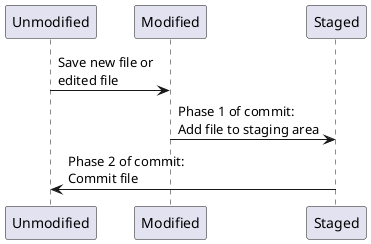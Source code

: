 
@startuml file-tracking-in-git

"Unmodified" -> "Modified": Save new file or\nedited file
"Modified" -> "Staged": Phase 1 of commit:\nAdd file to staging area
"Staged" -> "Unmodified": Phase 2 of commit:\nCommit file

@enduml 